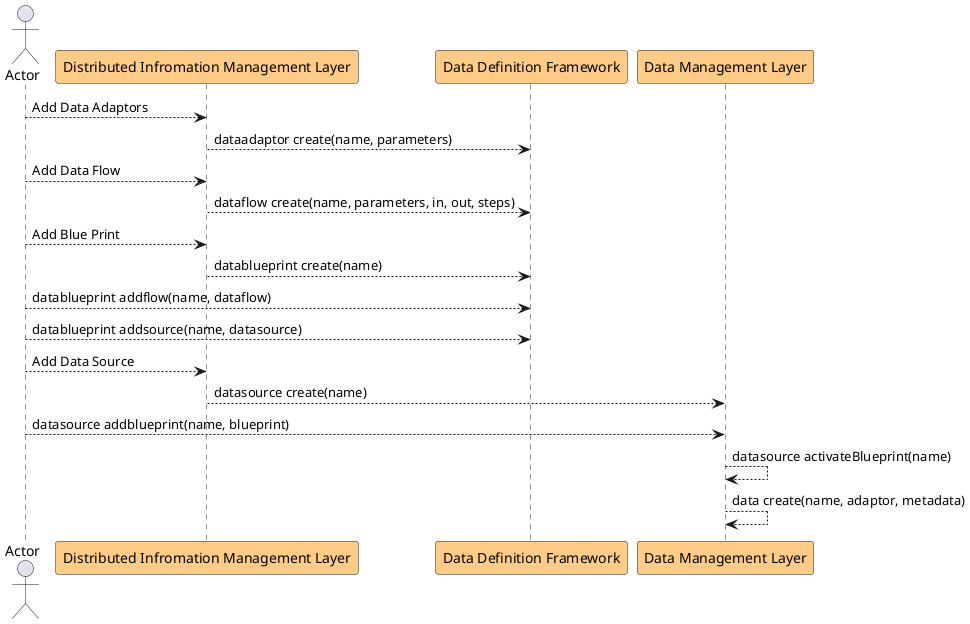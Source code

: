 @startuml

Actor "Actor" as Actor
Participant "Distributed Infromation Management Layer" as DIML #ffcc88
Participant "Data Definition Framework" as DDF #ffcc88
Participant "Data Management Layer" as DML #ffcc88
Actor --> DIML : Add Data Adaptors
DIML --> DDF : dataadaptor create(name, parameters)
Actor --> DIML : Add Data Flow
DIML --> DDF : dataflow create(name, parameters, in, out, steps)
Actor --> DIML : Add Blue Print
DIML --> DDF : datablueprint create(name)
Actor --> DDF : datablueprint addflow(name, dataflow)
Actor --> DDF : datablueprint addsource(name, datasource)

Actor --> DIML : Add Data Source
DIML --> DML : datasource create(name)
Actor --> DML : datasource addblueprint(name, blueprint)
DML --> DML : datasource activateBlueprint(name)
DML --> DML : data create(name, adaptor, metadata)

@enduml
